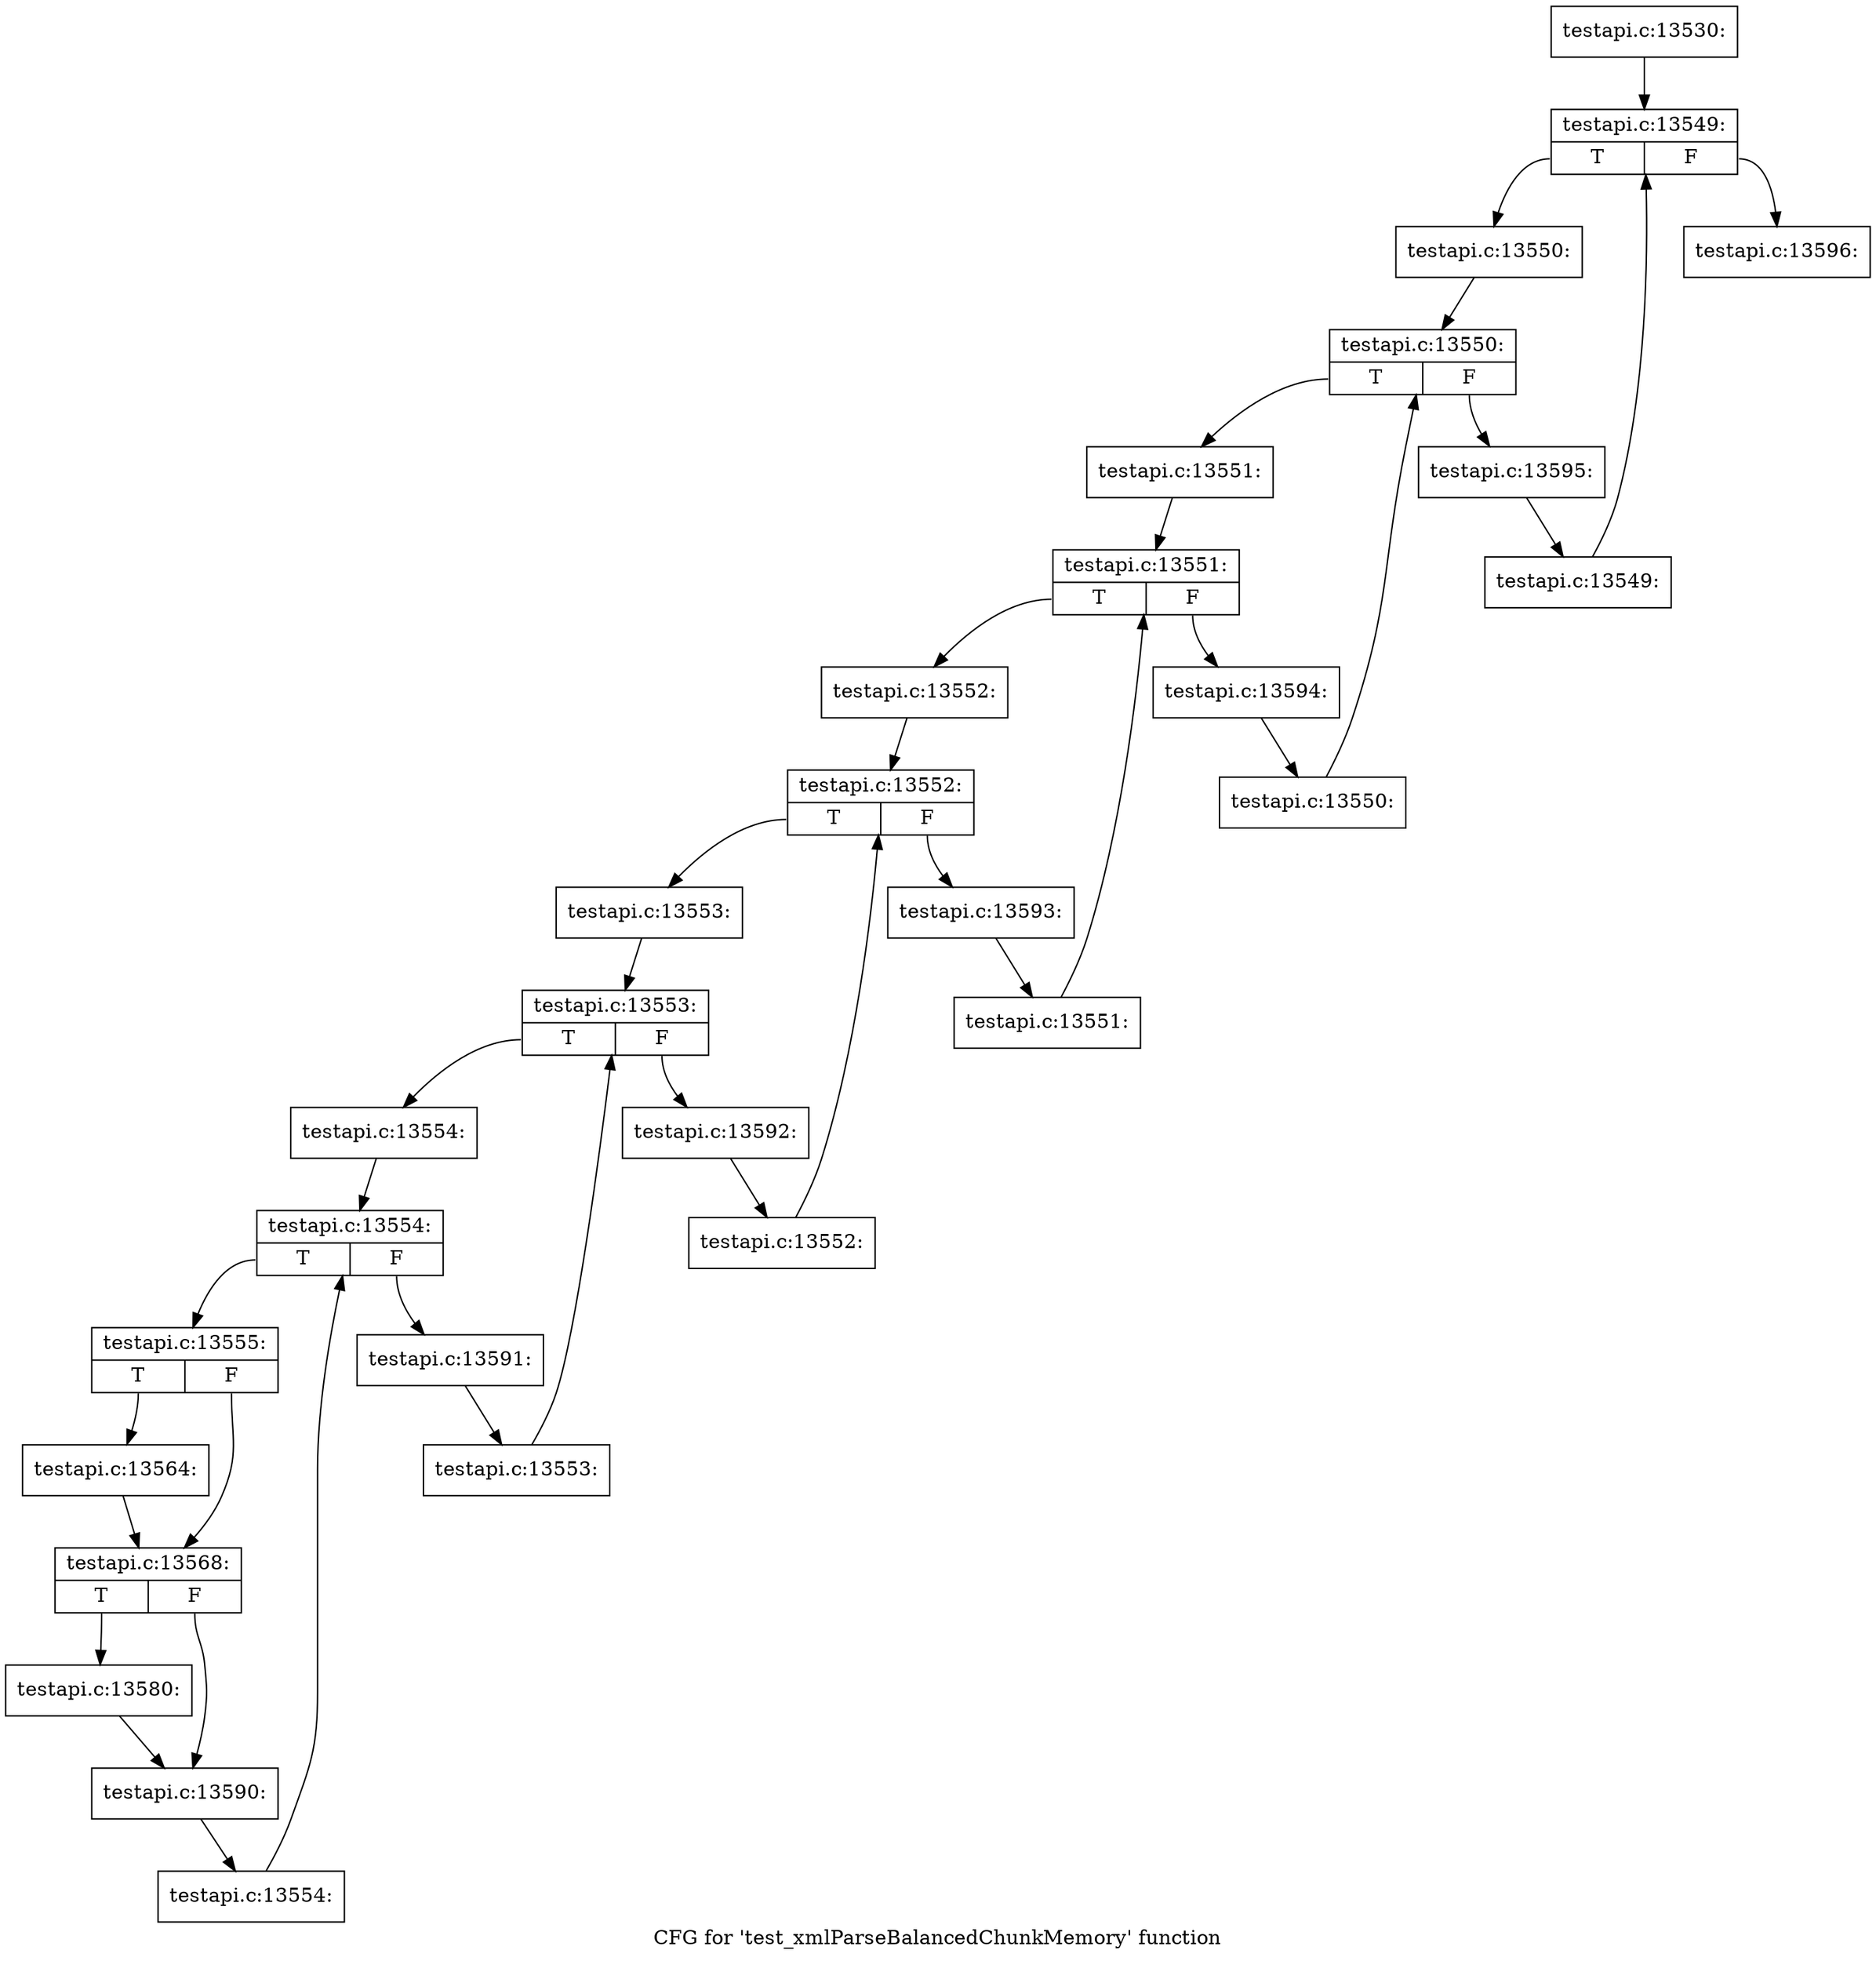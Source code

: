 digraph "CFG for 'test_xmlParseBalancedChunkMemory' function" {
	label="CFG for 'test_xmlParseBalancedChunkMemory' function";

	Node0x3c9ae40 [shape=record,label="{testapi.c:13530:}"];
	Node0x3c9ae40 -> Node0x47cba00;
	Node0x47cba00 [shape=record,label="{testapi.c:13549:|{<s0>T|<s1>F}}"];
	Node0x47cba00:s0 -> Node0x47cbce0;
	Node0x47cba00:s1 -> Node0x47cb860;
	Node0x47cbce0 [shape=record,label="{testapi.c:13550:}"];
	Node0x47cbce0 -> Node0x47cc0d0;
	Node0x47cc0d0 [shape=record,label="{testapi.c:13550:|{<s0>T|<s1>F}}"];
	Node0x47cc0d0:s0 -> Node0x47cc350;
	Node0x47cc0d0:s1 -> Node0x47cbfb0;
	Node0x47cc350 [shape=record,label="{testapi.c:13551:}"];
	Node0x47cc350 -> Node0x47cc740;
	Node0x47cc740 [shape=record,label="{testapi.c:13551:|{<s0>T|<s1>F}}"];
	Node0x47cc740:s0 -> Node0x47cc9c0;
	Node0x47cc740:s1 -> Node0x47cc620;
	Node0x47cc9c0 [shape=record,label="{testapi.c:13552:}"];
	Node0x47cc9c0 -> Node0x47ccdb0;
	Node0x47ccdb0 [shape=record,label="{testapi.c:13552:|{<s0>T|<s1>F}}"];
	Node0x47ccdb0:s0 -> Node0x47ccee0;
	Node0x47ccdb0:s1 -> Node0x47ccc90;
	Node0x47ccee0 [shape=record,label="{testapi.c:13553:}"];
	Node0x47ccee0 -> Node0x47cd430;
	Node0x47cd430 [shape=record,label="{testapi.c:13553:|{<s0>T|<s1>F}}"];
	Node0x47cd430:s0 -> Node0x47cd840;
	Node0x47cd430:s1 -> Node0x47cd290;
	Node0x47cd840 [shape=record,label="{testapi.c:13554:}"];
	Node0x47cd840 -> Node0x47cdc30;
	Node0x47cdc30 [shape=record,label="{testapi.c:13554:|{<s0>T|<s1>F}}"];
	Node0x47cdc30:s0 -> Node0x47cdeb0;
	Node0x47cdc30:s1 -> Node0x47cdb10;
	Node0x47cdeb0 [shape=record,label="{testapi.c:13555:|{<s0>T|<s1>F}}"];
	Node0x47cdeb0:s0 -> Node0x47cf750;
	Node0x47cdeb0:s1 -> Node0x47cfaf0;
	Node0x47cf750 [shape=record,label="{testapi.c:13564:}"];
	Node0x47cf750 -> Node0x47cfaf0;
	Node0x47cfaf0 [shape=record,label="{testapi.c:13568:|{<s0>T|<s1>F}}"];
	Node0x47cfaf0:s0 -> Node0x47d1b10;
	Node0x47cfaf0:s1 -> Node0x47d1b60;
	Node0x47d1b10 [shape=record,label="{testapi.c:13580:}"];
	Node0x47d1b10 -> Node0x47d1b60;
	Node0x47d1b60 [shape=record,label="{testapi.c:13590:}"];
	Node0x47d1b60 -> Node0x47cde20;
	Node0x47cde20 [shape=record,label="{testapi.c:13554:}"];
	Node0x47cde20 -> Node0x47cdc30;
	Node0x47cdb10 [shape=record,label="{testapi.c:13591:}"];
	Node0x47cdb10 -> Node0x47cd7b0;
	Node0x47cd7b0 [shape=record,label="{testapi.c:13553:}"];
	Node0x47cd7b0 -> Node0x47cd430;
	Node0x47cd290 [shape=record,label="{testapi.c:13592:}"];
	Node0x47cd290 -> Node0x47ccfa0;
	Node0x47ccfa0 [shape=record,label="{testapi.c:13552:}"];
	Node0x47ccfa0 -> Node0x47ccdb0;
	Node0x47ccc90 [shape=record,label="{testapi.c:13593:}"];
	Node0x47ccc90 -> Node0x47cc930;
	Node0x47cc930 [shape=record,label="{testapi.c:13551:}"];
	Node0x47cc930 -> Node0x47cc740;
	Node0x47cc620 [shape=record,label="{testapi.c:13594:}"];
	Node0x47cc620 -> Node0x47cc2c0;
	Node0x47cc2c0 [shape=record,label="{testapi.c:13550:}"];
	Node0x47cc2c0 -> Node0x47cc0d0;
	Node0x47cbfb0 [shape=record,label="{testapi.c:13595:}"];
	Node0x47cbfb0 -> Node0x47cbc50;
	Node0x47cbc50 [shape=record,label="{testapi.c:13549:}"];
	Node0x47cbc50 -> Node0x47cba00;
	Node0x47cb860 [shape=record,label="{testapi.c:13596:}"];
}
